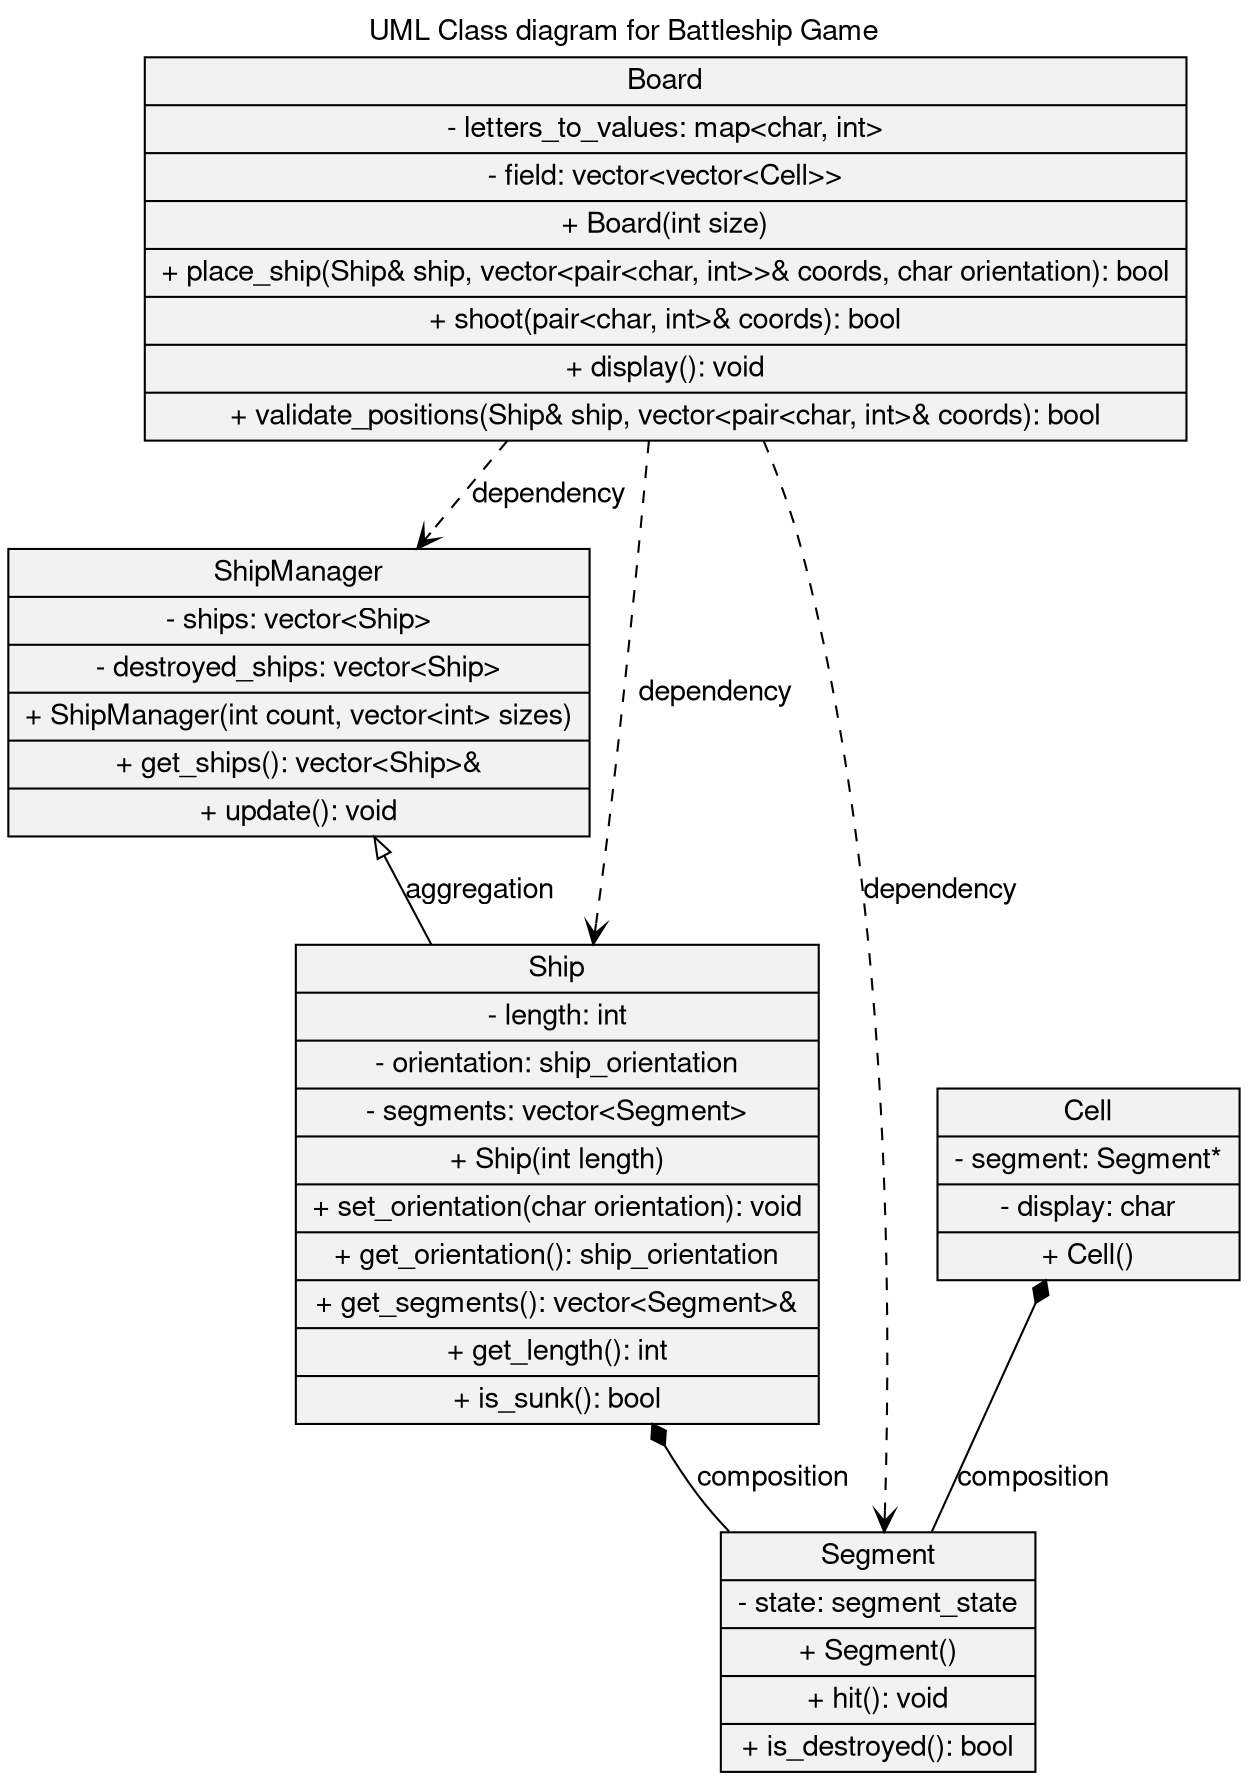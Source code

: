 digraph UML_Class_diagram {
    graph [
    label="UML Class diagram for Battleship Game"
    labelloc="t"
    fontname="Helvetica,Arial,sans-serif"
    rankdir=UD
    ]
    node [
    fontname="Helvetica,Arial,sans-serif"
    shape=record
    style=filled
    fillcolor=gray95
    ]
    edge [fontname="Helvetica,Arial,sans-serif"]

    Board [label="{Board | - letters_to_values: map&lt;char, int&gt; | - field: vector&lt;vector&lt;Cell&gt;&gt; | + Board(int size) | + place_ship(Ship& ship, vector&lt;pair&lt;char, int&gt;&gt;& coords, char orientation): bool | + shoot(pair&lt;char, int&gt;& coords): bool | + display(): void | + validate_positions(Ship& ship, vector&lt;pair&lt;char, int&gt;& coords): bool}"]

    Cell [label="{Cell | - segment: Segment* | - display: char | + Cell()}"]

    ShipManager [label="{ShipManager | - ships: vector&lt;Ship&gt; | - destroyed_ships: vector&lt;Ship&gt; | + ShipManager(int count, vector&lt;int&gt; sizes) | + get_ships(): vector&lt;Ship&gt;& | + update(): void}"]

    Ship [label="{Ship | - length: int | - orientation: ship_orientation | - segments: vector&lt;Segment&gt; | + Ship(int length) | + set_orientation(char orientation): void | + get_orientation(): ship_orientation | + get_segments(): vector&lt;Segment&gt;& | + get_length(): int | + is_sunk(): bool}"]

    Segment [label="{Segment | - state: segment_state | + Segment() | + hit(): void | + is_destroyed(): bool}"]

    edge [arrowhead=vee style=dashed]
    Board -> ShipManager [label="dependency"]
    Board -> Ship [label="dependency"]
    Board -> Segment [label="dependency"]

    edge [dir=back arrowtail=empty style=""]
    ShipManager -> Ship [label="aggregation"]

    edge [dir=back arrowtail=diamond]
    Ship -> Segment [label="composition"]

    Cell -> Segment [label="composition"]
}

